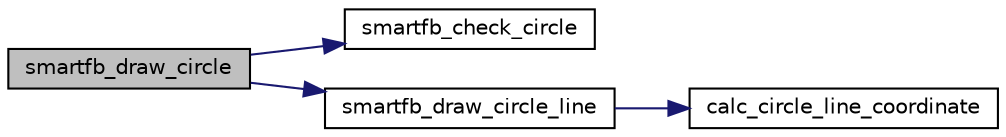 digraph "smartfb_draw_circle"
{
 // INTERACTIVE_SVG=YES
 // LATEX_PDF_SIZE
  bgcolor="transparent";
  edge [fontname="Helvetica",fontsize="10",labelfontname="Helvetica",labelfontsize="10"];
  node [fontname="Helvetica",fontsize="10",shape=record];
  rankdir="LR";
  Node1 [label="smartfb_draw_circle",height=0.2,width=0.4,color="black", fillcolor="grey75", style="filled", fontcolor="black",tooltip=" "];
  Node1 -> Node2 [color="midnightblue",fontsize="10",style="solid",fontname="Helvetica"];
  Node2 [label="smartfb_check_circle",height=0.2,width=0.4,color="black",URL="$d6/dfc/lib__smartfb_8c.html#a133cb72762a11bd30036c6cbc2e626ac",tooltip=" "];
  Node1 -> Node3 [color="midnightblue",fontsize="10",style="solid",fontname="Helvetica"];
  Node3 [label="smartfb_draw_circle_line",height=0.2,width=0.4,color="black",URL="$d6/dfc/lib__smartfb_8c.html#ad8e0911b5f994e32d3ae60057d148448",tooltip=" "];
  Node3 -> Node4 [color="midnightblue",fontsize="10",style="solid",fontname="Helvetica"];
  Node4 [label="calc_circle_line_coordinate",height=0.2,width=0.4,color="black",URL="$d6/dfc/lib__smartfb_8c.html#ac9a4cd00db5b552146df9d5a3bb496d6",tooltip=" "];
}
